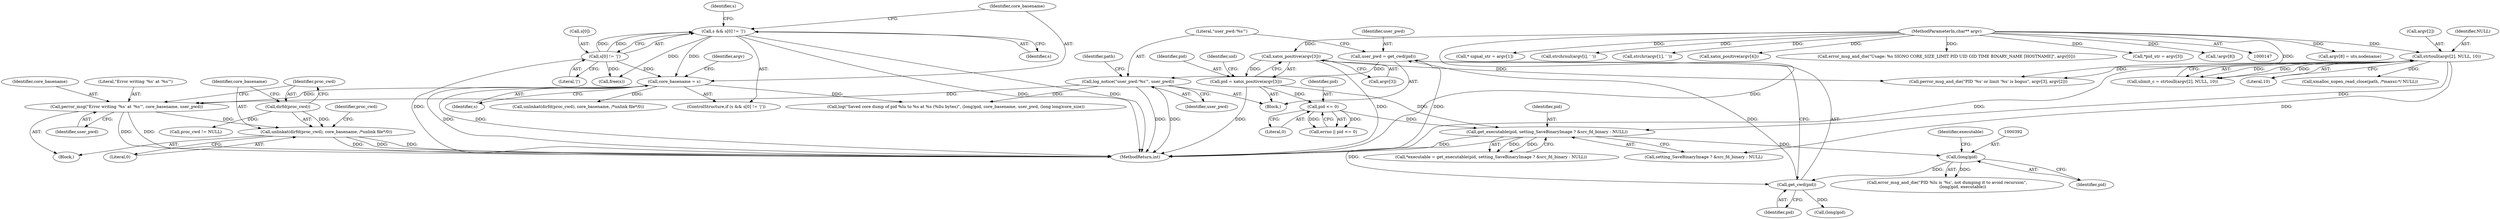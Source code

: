 digraph "0_abrt_8939398b82006ba1fec4ed491339fc075f43fc7c_1@API" {
"1001175" [label="(Call,unlinkat(dirfd(proc_cwd), core_basename, /*unlink file*/0))"];
"1001176" [label="(Call,dirfd(proc_cwd))"];
"1001171" [label="(Call,perror_msg(\"Error writing '%s' at '%s'\", core_basename, user_pwd))"];
"1000343" [label="(Call,core_basename = s)"];
"1000338" [label="(Call,s[0] != '|')"];
"1000336" [label="(Call,s && s[0] != '|')"];
"1000399" [label="(Call,log_notice(\"user_pwd:'%s'\", user_pwd))"];
"1000395" [label="(Call,user_pwd = get_cwd(pid))"];
"1000397" [label="(Call,get_cwd(pid))"];
"1000375" [label="(Call,get_executable(pid, setting_SaveBinaryImage ? &src_fd_binary : NULL))"];
"1000306" [label="(Call,pid = xatoi_positive(argv[3]))"];
"1000308" [label="(Call,xatoi_positive(argv[3]))"];
"1000149" [label="(MethodParameterIn,char** argv)"];
"1000322" [label="(Call,pid <= 0)"];
"1000275" [label="(Call,strtoull(argv[2], NULL, 10))"];
"1000391" [label="(Call,(long)pid)"];
"1000335" [label="(ControlStructure,if (s && s[0] != '|'))"];
"1001173" [label="(Identifier,core_basename)"];
"1000359" [label="(Call,argv[8] = uts.nodename)"];
"1000393" [label="(Identifier,pid)"];
"1000348" [label="(Identifier,s)"];
"1000275" [label="(Call,strtoull(argv[2], NULL, 10))"];
"1000398" [label="(Identifier,pid)"];
"1000149" [label="(MethodParameterIn,char** argv)"];
"1000343" [label="(Call,core_basename = s)"];
"1000273" [label="(Call,ulimit_c = strtoull(argv[2], NULL, 10))"];
"1000262" [label="(Call,* signal_str = argv[1])"];
"1000400" [label="(Literal,\"user_pwd:'%s'\")"];
"1000397" [label="(Call,get_cwd(pid))"];
"1001210" [label="(Call,log(\"Saved core dump of pid %lu to %s at %s (%llu bytes)\", (long)pid, core_basename, user_pwd, (long long)core_size))"];
"1000201" [label="(Call,strchrnul(argv[i], ' '))"];
"1001178" [label="(Identifier,core_basename)"];
"1001228" [label="(MethodReturn,int)"];
"1000342" [label="(Literal,'|')"];
"1000182" [label="(Call,strchr(argv[1], ' '))"];
"1000315" [label="(Call,xatoi_positive(argv[4]))"];
"1000394" [label="(Identifier,executable)"];
"1000376" [label="(Identifier,pid)"];
"1000336" [label="(Call,s && s[0] != '|')"];
"1000314" [label="(Identifier,uid)"];
"1000176" [label="(Call,error_msg_and_die(\"Usage: %s SIGNO CORE_SIZE_LIMIT PID UID GID TIME BINARY_NAME [HOSTNAME]\", argv[0]))"];
"1000323" [label="(Identifier,pid)"];
"1000306" [label="(Call,pid = xatoi_positive(argv[3]))"];
"1000337" [label="(Identifier,s)"];
"1000339" [label="(Call,s[0])"];
"1000353" [label="(Identifier,argv)"];
"1000150" [label="(Block,)"];
"1000300" [label="(Call,*pid_str = argv[3])"];
"1000351" [label="(Call,!argv[8])"];
"1000279" [label="(Identifier,NULL)"];
"1000347" [label="(Call,free(s))"];
"1000280" [label="(Literal,10)"];
"1000399" [label="(Call,log_notice(\"user_pwd:'%s'\", user_pwd))"];
"1000373" [label="(Call,*executable = get_executable(pid, setting_SaveBinaryImage ? &src_fd_binary : NULL))"];
"1000410" [label="(Call,xmalloc_xopen_read_close(path, /*maxsz:*/ NULL))"];
"1001179" [label="(Literal,0)"];
"1001182" [label="(Identifier,proc_cwd)"];
"1000395" [label="(Call,user_pwd = get_cwd(pid))"];
"1001176" [label="(Call,dirfd(proc_cwd))"];
"1000401" [label="(Identifier,user_pwd)"];
"1000345" [label="(Identifier,s)"];
"1001174" [label="(Identifier,user_pwd)"];
"1000405" [label="(Call,(long)pid)"];
"1000389" [label="(Call,error_msg_and_die(\"PID %lu is '%s', not dumping it to avoid recursion\",\n                        (long)pid, executable))"];
"1001177" [label="(Identifier,proc_cwd)"];
"1000344" [label="(Identifier,core_basename)"];
"1000377" [label="(Call,setting_SaveBinaryImage ? &src_fd_binary : NULL)"];
"1001170" [label="(Block,)"];
"1001181" [label="(Call,proc_cwd != NULL)"];
"1000396" [label="(Identifier,user_pwd)"];
"1000375" [label="(Call,get_executable(pid, setting_SaveBinaryImage ? &src_fd_binary : NULL))"];
"1000308" [label="(Call,xatoi_positive(argv[3]))"];
"1000309" [label="(Call,argv[3])"];
"1000324" [label="(Literal,0)"];
"1000403" [label="(Identifier,path)"];
"1001172" [label="(Literal,\"Error writing '%s' at '%s'\")"];
"1001175" [label="(Call,unlinkat(dirfd(proc_cwd), core_basename, /*unlink file*/0))"];
"1000307" [label="(Identifier,pid)"];
"1000320" [label="(Call,errno || pid <= 0)"];
"1000276" [label="(Call,argv[2])"];
"1000338" [label="(Call,s[0] != '|')"];
"1000391" [label="(Call,(long)pid)"];
"1001171" [label="(Call,perror_msg(\"Error writing '%s' at '%s'\", core_basename, user_pwd))"];
"1000322" [label="(Call,pid <= 0)"];
"1001197" [label="(Call,unlinkat(dirfd(proc_cwd), core_basename, /*unlink file*/0))"];
"1000326" [label="(Call,perror_msg_and_die(\"PID '%s' or limit '%s' is bogus\", argv[3], argv[2]))"];
"1001175" -> "1001170"  [label="AST: "];
"1001175" -> "1001179"  [label="CFG: "];
"1001176" -> "1001175"  [label="AST: "];
"1001178" -> "1001175"  [label="AST: "];
"1001179" -> "1001175"  [label="AST: "];
"1001182" -> "1001175"  [label="CFG: "];
"1001175" -> "1001228"  [label="DDG: "];
"1001175" -> "1001228"  [label="DDG: "];
"1001175" -> "1001228"  [label="DDG: "];
"1001176" -> "1001175"  [label="DDG: "];
"1001171" -> "1001175"  [label="DDG: "];
"1001176" -> "1001177"  [label="CFG: "];
"1001177" -> "1001176"  [label="AST: "];
"1001178" -> "1001176"  [label="CFG: "];
"1001176" -> "1001181"  [label="DDG: "];
"1001171" -> "1001170"  [label="AST: "];
"1001171" -> "1001174"  [label="CFG: "];
"1001172" -> "1001171"  [label="AST: "];
"1001173" -> "1001171"  [label="AST: "];
"1001174" -> "1001171"  [label="AST: "];
"1001177" -> "1001171"  [label="CFG: "];
"1001171" -> "1001228"  [label="DDG: "];
"1001171" -> "1001228"  [label="DDG: "];
"1000343" -> "1001171"  [label="DDG: "];
"1000399" -> "1001171"  [label="DDG: "];
"1000343" -> "1000335"  [label="AST: "];
"1000343" -> "1000345"  [label="CFG: "];
"1000344" -> "1000343"  [label="AST: "];
"1000345" -> "1000343"  [label="AST: "];
"1000353" -> "1000343"  [label="CFG: "];
"1000343" -> "1001228"  [label="DDG: "];
"1000343" -> "1001228"  [label="DDG: "];
"1000338" -> "1000343"  [label="DDG: "];
"1000336" -> "1000343"  [label="DDG: "];
"1000343" -> "1001197"  [label="DDG: "];
"1000343" -> "1001210"  [label="DDG: "];
"1000338" -> "1000336"  [label="AST: "];
"1000338" -> "1000342"  [label="CFG: "];
"1000339" -> "1000338"  [label="AST: "];
"1000342" -> "1000338"  [label="AST: "];
"1000336" -> "1000338"  [label="CFG: "];
"1000338" -> "1001228"  [label="DDG: "];
"1000338" -> "1000336"  [label="DDG: "];
"1000338" -> "1000336"  [label="DDG: "];
"1000338" -> "1000347"  [label="DDG: "];
"1000336" -> "1000335"  [label="AST: "];
"1000336" -> "1000337"  [label="CFG: "];
"1000337" -> "1000336"  [label="AST: "];
"1000344" -> "1000336"  [label="CFG: "];
"1000348" -> "1000336"  [label="CFG: "];
"1000336" -> "1001228"  [label="DDG: "];
"1000336" -> "1001228"  [label="DDG: "];
"1000336" -> "1000347"  [label="DDG: "];
"1000399" -> "1000150"  [label="AST: "];
"1000399" -> "1000401"  [label="CFG: "];
"1000400" -> "1000399"  [label="AST: "];
"1000401" -> "1000399"  [label="AST: "];
"1000403" -> "1000399"  [label="CFG: "];
"1000399" -> "1001228"  [label="DDG: "];
"1000399" -> "1001228"  [label="DDG: "];
"1000395" -> "1000399"  [label="DDG: "];
"1000399" -> "1001210"  [label="DDG: "];
"1000395" -> "1000150"  [label="AST: "];
"1000395" -> "1000397"  [label="CFG: "];
"1000396" -> "1000395"  [label="AST: "];
"1000397" -> "1000395"  [label="AST: "];
"1000400" -> "1000395"  [label="CFG: "];
"1000395" -> "1001228"  [label="DDG: "];
"1000397" -> "1000395"  [label="DDG: "];
"1000397" -> "1000398"  [label="CFG: "];
"1000398" -> "1000397"  [label="AST: "];
"1000375" -> "1000397"  [label="DDG: "];
"1000391" -> "1000397"  [label="DDG: "];
"1000397" -> "1000405"  [label="DDG: "];
"1000375" -> "1000373"  [label="AST: "];
"1000375" -> "1000377"  [label="CFG: "];
"1000376" -> "1000375"  [label="AST: "];
"1000377" -> "1000375"  [label="AST: "];
"1000373" -> "1000375"  [label="CFG: "];
"1000375" -> "1001228"  [label="DDG: "];
"1000375" -> "1000373"  [label="DDG: "];
"1000375" -> "1000373"  [label="DDG: "];
"1000306" -> "1000375"  [label="DDG: "];
"1000322" -> "1000375"  [label="DDG: "];
"1000275" -> "1000375"  [label="DDG: "];
"1000375" -> "1000391"  [label="DDG: "];
"1000306" -> "1000150"  [label="AST: "];
"1000306" -> "1000308"  [label="CFG: "];
"1000307" -> "1000306"  [label="AST: "];
"1000308" -> "1000306"  [label="AST: "];
"1000314" -> "1000306"  [label="CFG: "];
"1000306" -> "1001228"  [label="DDG: "];
"1000308" -> "1000306"  [label="DDG: "];
"1000306" -> "1000322"  [label="DDG: "];
"1000308" -> "1000309"  [label="CFG: "];
"1000309" -> "1000308"  [label="AST: "];
"1000308" -> "1001228"  [label="DDG: "];
"1000149" -> "1000308"  [label="DDG: "];
"1000308" -> "1000326"  [label="DDG: "];
"1000149" -> "1000147"  [label="AST: "];
"1000149" -> "1001228"  [label="DDG: "];
"1000149" -> "1000176"  [label="DDG: "];
"1000149" -> "1000182"  [label="DDG: "];
"1000149" -> "1000201"  [label="DDG: "];
"1000149" -> "1000262"  [label="DDG: "];
"1000149" -> "1000275"  [label="DDG: "];
"1000149" -> "1000300"  [label="DDG: "];
"1000149" -> "1000315"  [label="DDG: "];
"1000149" -> "1000326"  [label="DDG: "];
"1000149" -> "1000351"  [label="DDG: "];
"1000149" -> "1000359"  [label="DDG: "];
"1000322" -> "1000320"  [label="AST: "];
"1000322" -> "1000324"  [label="CFG: "];
"1000323" -> "1000322"  [label="AST: "];
"1000324" -> "1000322"  [label="AST: "];
"1000320" -> "1000322"  [label="CFG: "];
"1000322" -> "1000320"  [label="DDG: "];
"1000322" -> "1000320"  [label="DDG: "];
"1000275" -> "1000273"  [label="AST: "];
"1000275" -> "1000280"  [label="CFG: "];
"1000276" -> "1000275"  [label="AST: "];
"1000279" -> "1000275"  [label="AST: "];
"1000280" -> "1000275"  [label="AST: "];
"1000273" -> "1000275"  [label="CFG: "];
"1000275" -> "1001228"  [label="DDG: "];
"1000275" -> "1000273"  [label="DDG: "];
"1000275" -> "1000273"  [label="DDG: "];
"1000275" -> "1000273"  [label="DDG: "];
"1000275" -> "1000326"  [label="DDG: "];
"1000275" -> "1000377"  [label="DDG: "];
"1000275" -> "1000410"  [label="DDG: "];
"1000391" -> "1000389"  [label="AST: "];
"1000391" -> "1000393"  [label="CFG: "];
"1000392" -> "1000391"  [label="AST: "];
"1000393" -> "1000391"  [label="AST: "];
"1000394" -> "1000391"  [label="CFG: "];
"1000391" -> "1000389"  [label="DDG: "];
}
